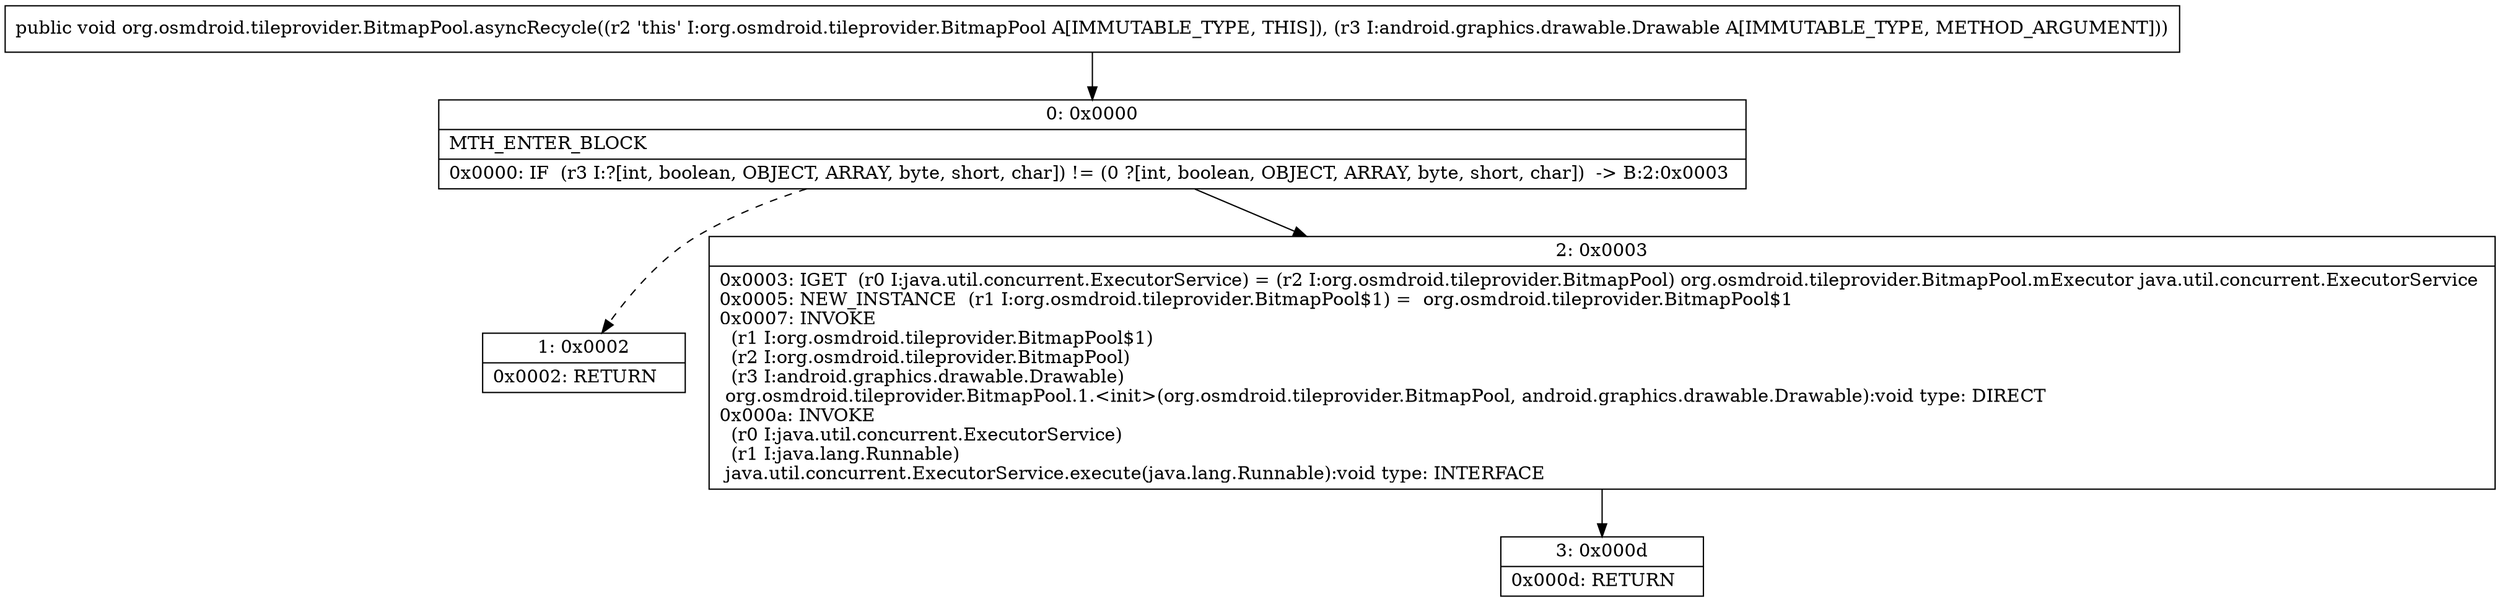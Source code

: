 digraph "CFG fororg.osmdroid.tileprovider.BitmapPool.asyncRecycle(Landroid\/graphics\/drawable\/Drawable;)V" {
Node_0 [shape=record,label="{0\:\ 0x0000|MTH_ENTER_BLOCK\l|0x0000: IF  (r3 I:?[int, boolean, OBJECT, ARRAY, byte, short, char]) != (0 ?[int, boolean, OBJECT, ARRAY, byte, short, char])  \-\> B:2:0x0003 \l}"];
Node_1 [shape=record,label="{1\:\ 0x0002|0x0002: RETURN   \l}"];
Node_2 [shape=record,label="{2\:\ 0x0003|0x0003: IGET  (r0 I:java.util.concurrent.ExecutorService) = (r2 I:org.osmdroid.tileprovider.BitmapPool) org.osmdroid.tileprovider.BitmapPool.mExecutor java.util.concurrent.ExecutorService \l0x0005: NEW_INSTANCE  (r1 I:org.osmdroid.tileprovider.BitmapPool$1) =  org.osmdroid.tileprovider.BitmapPool$1 \l0x0007: INVOKE  \l  (r1 I:org.osmdroid.tileprovider.BitmapPool$1)\l  (r2 I:org.osmdroid.tileprovider.BitmapPool)\l  (r3 I:android.graphics.drawable.Drawable)\l org.osmdroid.tileprovider.BitmapPool.1.\<init\>(org.osmdroid.tileprovider.BitmapPool, android.graphics.drawable.Drawable):void type: DIRECT \l0x000a: INVOKE  \l  (r0 I:java.util.concurrent.ExecutorService)\l  (r1 I:java.lang.Runnable)\l java.util.concurrent.ExecutorService.execute(java.lang.Runnable):void type: INTERFACE \l}"];
Node_3 [shape=record,label="{3\:\ 0x000d|0x000d: RETURN   \l}"];
MethodNode[shape=record,label="{public void org.osmdroid.tileprovider.BitmapPool.asyncRecycle((r2 'this' I:org.osmdroid.tileprovider.BitmapPool A[IMMUTABLE_TYPE, THIS]), (r3 I:android.graphics.drawable.Drawable A[IMMUTABLE_TYPE, METHOD_ARGUMENT])) }"];
MethodNode -> Node_0;
Node_0 -> Node_1[style=dashed];
Node_0 -> Node_2;
Node_2 -> Node_3;
}

